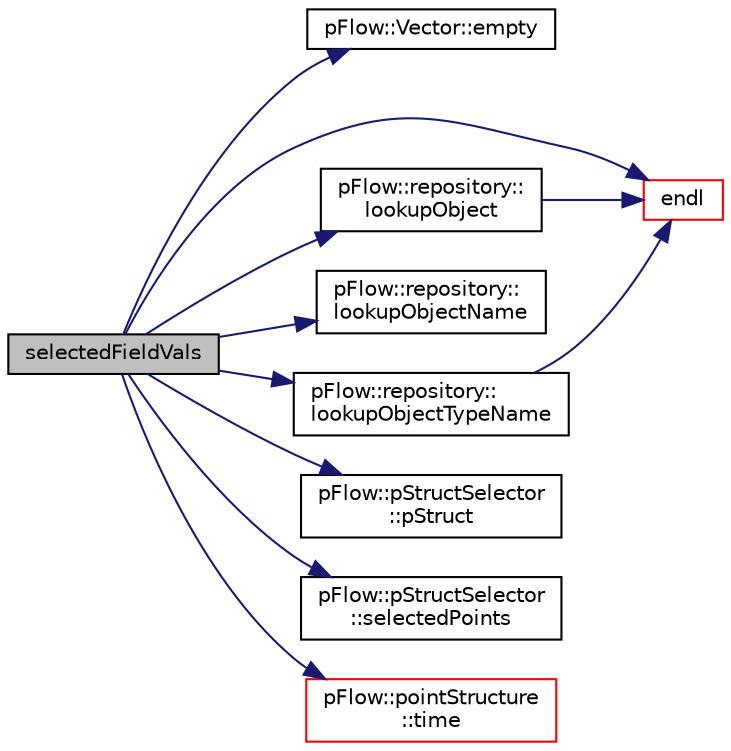 digraph "selectedFieldVals"
{
 // LATEX_PDF_SIZE
  edge [fontname="Helvetica",fontsize="10",labelfontname="Helvetica",labelfontsize="10"];
  node [fontname="Helvetica",fontsize="10",shape=record];
  rankdir="LR";
  Node1 [label="selectedFieldVals",height=0.2,width=0.4,color="black", fillcolor="grey75", style="filled", fontcolor="black",tooltip=" "];
  Node1 -> Node2 [color="midnightblue",fontsize="10",style="solid",fontname="Helvetica"];
  Node2 [label="pFlow::Vector::empty",height=0.2,width=0.4,color="black", fillcolor="white", style="filled",URL="$classpFlow_1_1Vector.html#a644718bb2fb240de962dc3c9a1fdf0dc",tooltip="If vector is empty."];
  Node1 -> Node3 [color="midnightblue",fontsize="10",style="solid",fontname="Helvetica"];
  Node3 [label="endl",height=0.2,width=0.4,color="red", fillcolor="white", style="filled",URL="$namespacepFlow.html#aba8f0c455a3fdb4b05ad33a25b13b189",tooltip="Add newline and flush stream."];
  Node1 -> Node5 [color="midnightblue",fontsize="10",style="solid",fontname="Helvetica"];
  Node5 [label="pFlow::repository::\llookupObject",height=0.2,width=0.4,color="black", fillcolor="white", style="filled",URL="$classpFlow_1_1repository.html#a9908dca95b0c33c0cb43efa18daa2679",tooltip="return a ref to the underlaying data in the object"];
  Node5 -> Node3 [color="midnightblue",fontsize="10",style="solid",fontname="Helvetica"];
  Node1 -> Node6 [color="midnightblue",fontsize="10",style="solid",fontname="Helvetica"];
  Node6 [label="pFlow::repository::\llookupObjectName",height=0.2,width=0.4,color="black", fillcolor="white", style="filled",URL="$classpFlow_1_1repository.html#a0109dccd6858538bb64bc7dbf2a2b404",tooltip=" "];
  Node1 -> Node7 [color="midnightblue",fontsize="10",style="solid",fontname="Helvetica"];
  Node7 [label="pFlow::repository::\llookupObjectTypeName",height=0.2,width=0.4,color="black", fillcolor="white", style="filled",URL="$classpFlow_1_1repository.html#a9a9370ec1e984651b807c5d7986d60ed",tooltip=" "];
  Node7 -> Node3 [color="midnightblue",fontsize="10",style="solid",fontname="Helvetica"];
  Node1 -> Node8 [color="midnightblue",fontsize="10",style="solid",fontname="Helvetica"];
  Node8 [label="pFlow::pStructSelector\l::pStruct",height=0.2,width=0.4,color="black", fillcolor="white", style="filled",URL="$classpFlow_1_1pStructSelector.html#ae355b601249331cd5c4facb48df43223",tooltip=" "];
  Node1 -> Node9 [color="midnightblue",fontsize="10",style="solid",fontname="Helvetica"];
  Node9 [label="pFlow::pStructSelector\l::selectedPoints",height=0.2,width=0.4,color="black", fillcolor="white", style="filled",URL="$classpFlow_1_1pStructSelector.html#a668fc172bfb601a16b847572e6f50f14",tooltip=" "];
  Node1 -> Node10 [color="midnightblue",fontsize="10",style="solid",fontname="Helvetica"];
  Node10 [label="pFlow::pointStructure\l::time",height=0.2,width=0.4,color="red", fillcolor="white", style="filled",URL="$classpFlow_1_1pointStructure.html#ac469007fdaaadba509bda15a90e450d5",tooltip=" "];
}
